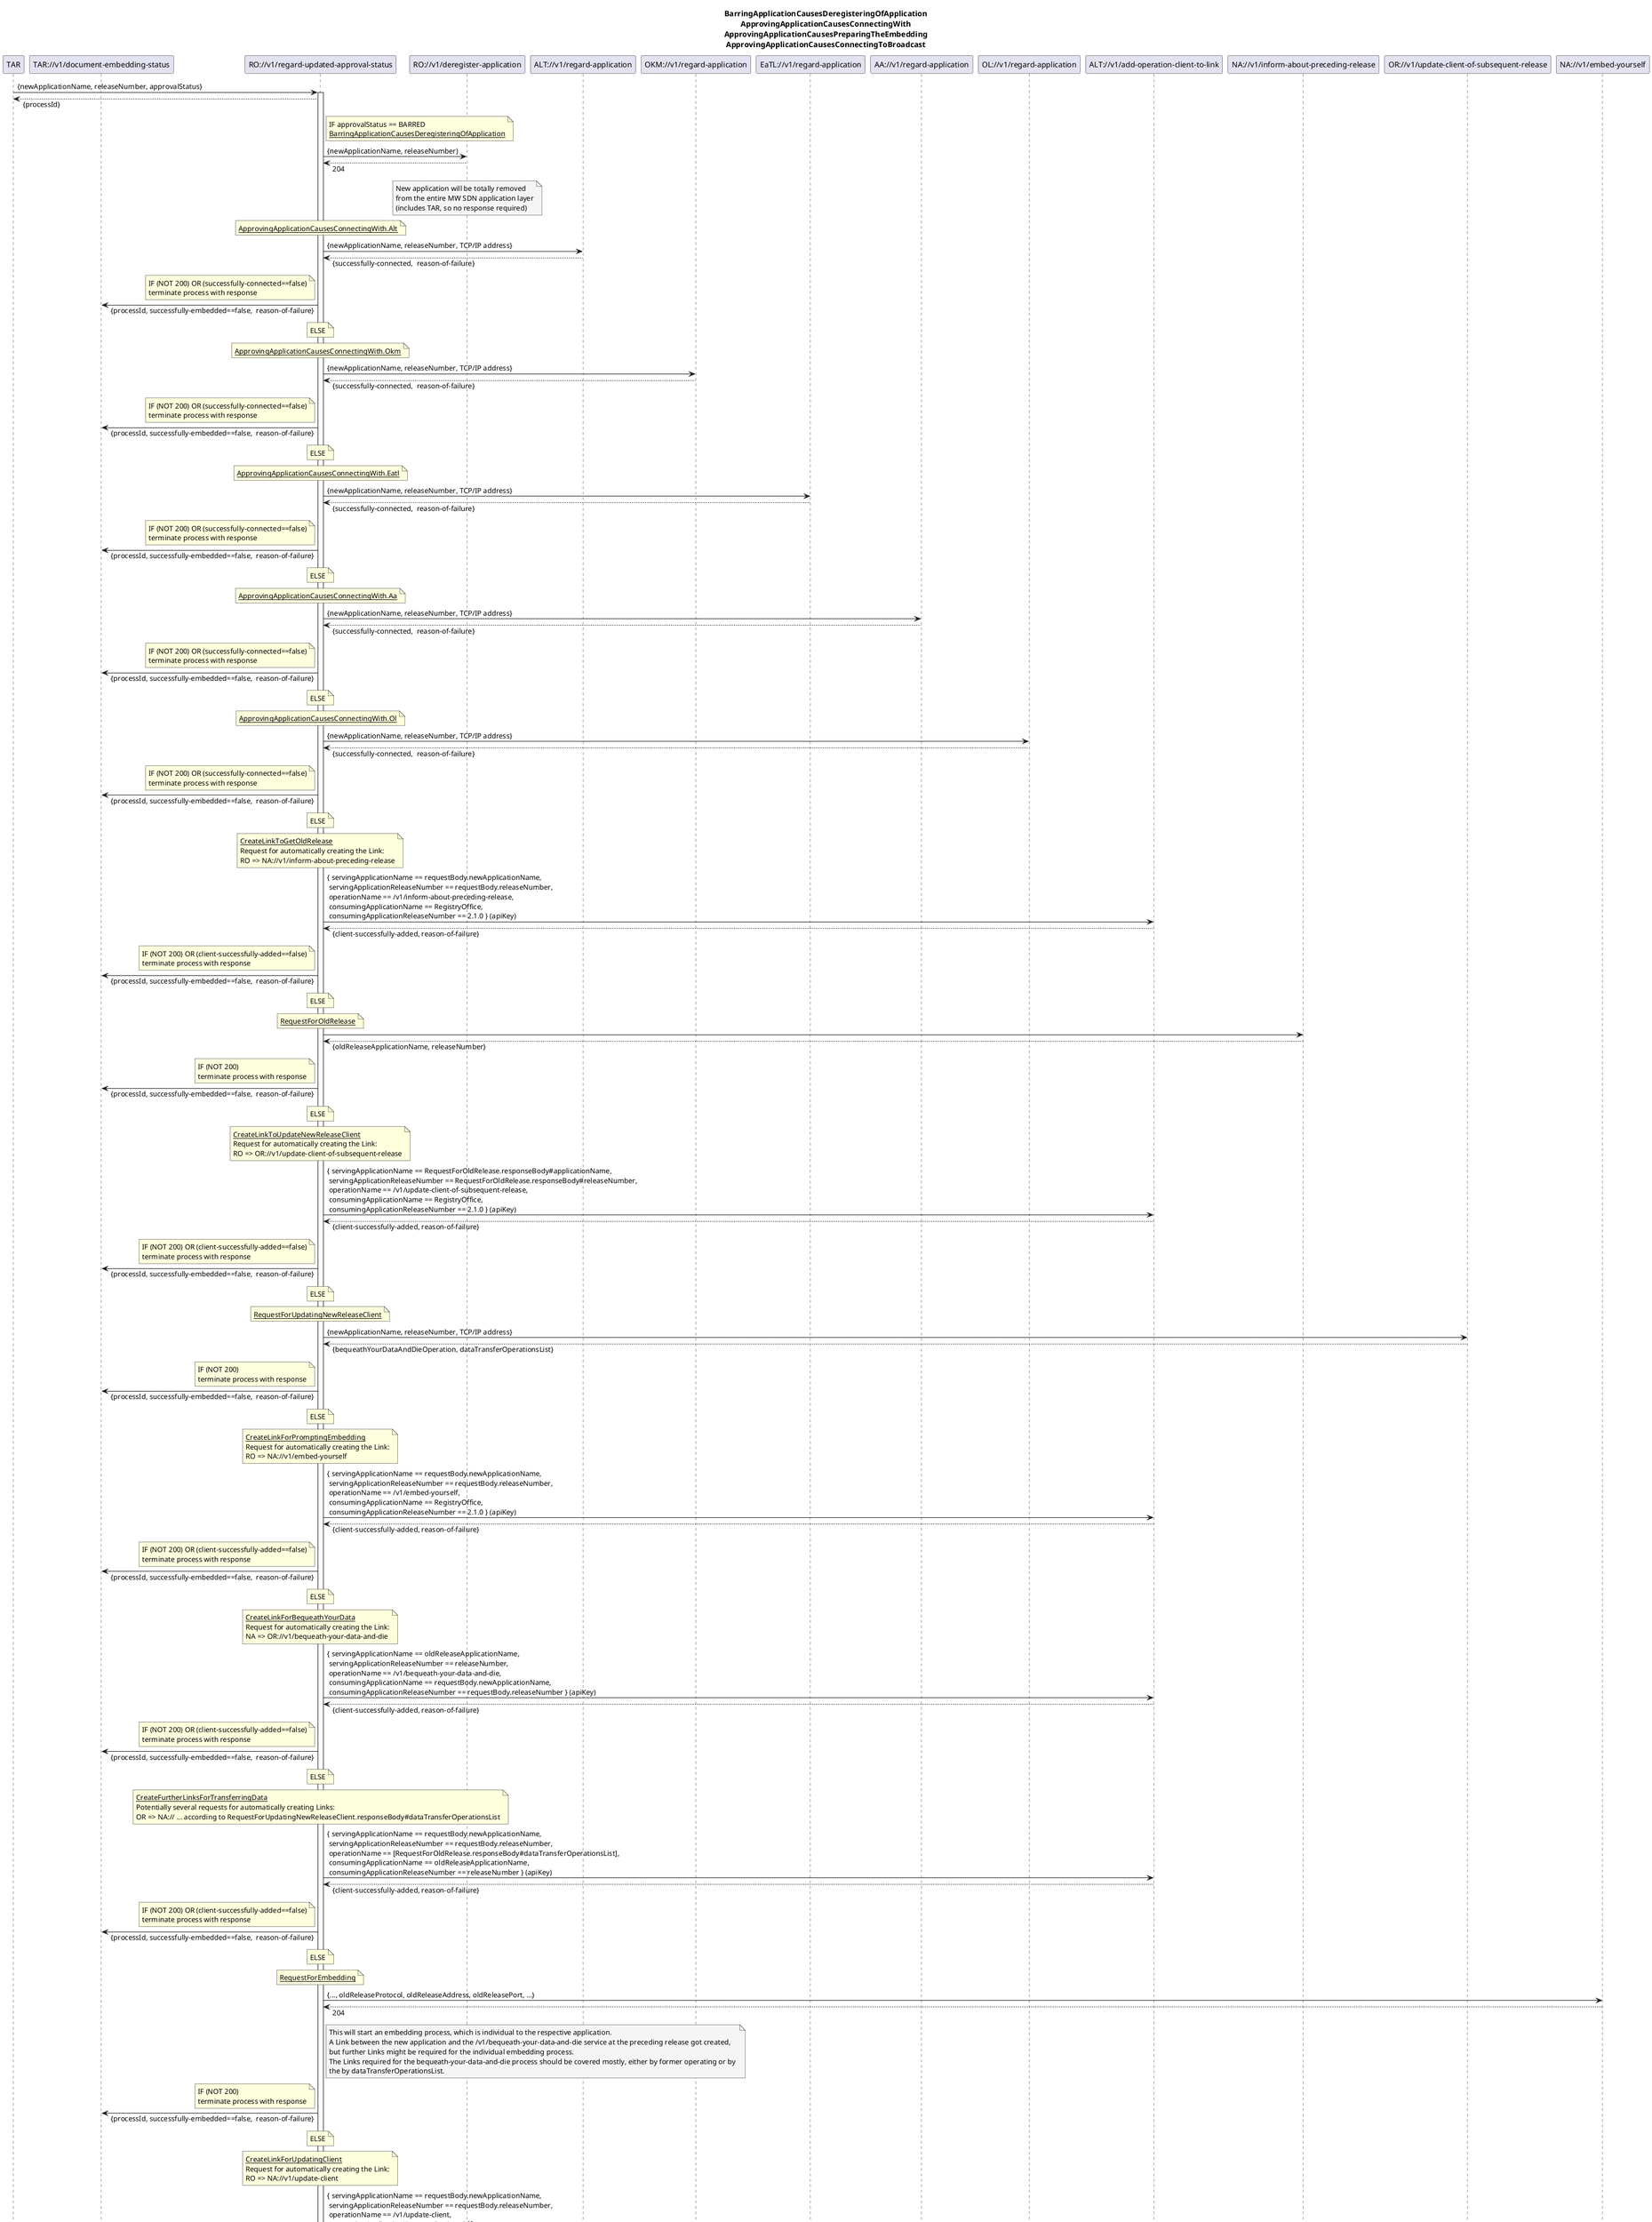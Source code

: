 @startuml is010_regardApprovalStatusCausesSequence
skinparam responseMessageBelowArrow true

title
BarringApplicationCausesDeregisteringOfApplication
ApprovingApplicationCausesConnectingWith
ApprovingApplicationCausesPreparingTheEmbedding
ApprovingApplicationCausesConnectingToBroadcast
end title

participant "TAR" as tar
participant "TAR://v1/document-embedding-status" as tarReceiver
participant "RO://v1/regard-updated-approval-status" as ro

participant "RO://v1/deregister-application" as roDeRegister

participant "ALT://v1/regard-application" as altRegardApplication
participant "OKM://v1/regard-application" as okmRegardApplication
participant "EaTL://v1/regard-application" as eatlRegardApplication
participant "AA://v1/regard-application" as aaRegardApplication
participant "OL://v1/regard-application" as olRegardApplication

participant "ALT://v1/add-operation-client-to-link" as altAddClientToLink
participant "NA://v1/inform-about-preceding-release" as naInformAboutOR
participant "OR://v1/update-client-of-subsequent-release" as orUpdateNR
participant "NA://v1/embed-yourself" as newApplication

tar -> ro : {newApplicationName, releaseNumber, approvalStatus}
activate ro
tar <-- ro : {processId}

note right ro
IF approvalStatus == BARRED
<u>BarringApplicationCausesDeregisteringOfApplication</u>
end note
ro -> roDeRegister : {newApplicationName, releaseNumber)
ro <-- roDeRegister : 204

note over roDeRegister #WhiteSmoke
New application will be totally removed
from the entire MW SDN application layer
(includes TAR, so no response required)
end note

note over ro
<u>ApprovingApplicationCausesConnectingWith.Alt</u>
end note
ro -> altRegardApplication : {newApplicationName, releaseNumber, TCP/IP address}
ro <-- altRegardApplication : {successfully-connected,  reason-of-failure}

note left ro
IF (NOT 200) OR (successfully-connected==false)
terminate process with response
end note
tarReceiver <- ro : {processId, successfully-embedded==false,  reason-of-failure}

note over ro
ELSE
end note

note over ro
<u>ApprovingApplicationCausesConnectingWith.Okm</u>
end note
ro -> okmRegardApplication : {newApplicationName, releaseNumber, TCP/IP address}
ro <-- okmRegardApplication : {successfully-connected,  reason-of-failure}

note left ro
IF (NOT 200) OR (successfully-connected==false)
terminate process with response
end note
tarReceiver <- ro : {processId, successfully-embedded==false,  reason-of-failure}

note over ro
ELSE
end note

note over ro
<u>ApprovingApplicationCausesConnectingWith.Eatl</u>
end note
ro -> eatlRegardApplication : {newApplicationName, releaseNumber, TCP/IP address}
ro <-- eatlRegardApplication : {successfully-connected,  reason-of-failure}

note left ro
IF (NOT 200) OR (successfully-connected==false)
terminate process with response
end note
tarReceiver <- ro : {processId, successfully-embedded==false,  reason-of-failure}

note over ro
ELSE
end note

note over ro
<u>ApprovingApplicationCausesConnectingWith.Aa</u>
end note
ro -> aaRegardApplication : {newApplicationName, releaseNumber, TCP/IP address}
ro <-- aaRegardApplication : {successfully-connected,  reason-of-failure}

note left ro
IF (NOT 200) OR (successfully-connected==false)
terminate process with response
end note
tarReceiver <- ro : {processId, successfully-embedded==false,  reason-of-failure}

note over ro
ELSE
end note

note over ro
<u>ApprovingApplicationCausesConnectingWith.Ol</u>
end note
ro -> olRegardApplication : {newApplicationName, releaseNumber, TCP/IP address}
ro <-- olRegardApplication : {successfully-connected,  reason-of-failure}

note left ro
IF (NOT 200) OR (successfully-connected==false)
terminate process with response
end note
tarReceiver <- ro : {processId, successfully-embedded==false,  reason-of-failure}

note over ro
ELSE
end note

note over ro
<u>CreateLinkToGetOldRelease</u>
Request for automatically creating the Link:
RO => NA://v1/inform-about-preceding-release
end note
ro -> altAddClientToLink : { servingApplicationName == requestBody.newApplicationName,\n servingApplicationReleaseNumber == requestBody.releaseNumber,\n operationName == /v1/inform-about-preceding-release,\n consumingApplicationName == RegistryOffice,\n consumingApplicationReleaseNumber == 2.1.0 } (apiKey)
ro <-- altAddClientToLink : {client-successfully-added, reason-of-failure}

note left ro
IF (NOT 200) OR (client-successfully-added==false)
terminate process with response
end note
tarReceiver <- ro : {processId, successfully-embedded==false,  reason-of-failure}

note over ro
ELSE
end note

note over ro
<u>RequestForOldRelease</u>
end note
ro -> naInformAboutOR
ro <-- naInformAboutOR : {oldReleaseApplicationName, releaseNumber}

note left ro
IF (NOT 200)
terminate process with response
end note
tarReceiver <- ro : {processId, successfully-embedded==false,  reason-of-failure}

note over ro
ELSE
end note

note over ro
<u>CreateLinkToUpdateNewReleaseClient</u>
Request for automatically creating the Link:
RO => OR://v1/update-client-of-subsequent-release
end note
ro -> altAddClientToLink : { servingApplicationName == RequestForOldRelease.responseBody#applicationName,\n servingApplicationReleaseNumber == RequestForOldRelease.responseBody#releaseNumber,\n operationName == /v1/update-client-of-subsequent-release,\n consumingApplicationName == RegistryOffice,\n consumingApplicationReleaseNumber == 2.1.0 } (apiKey)
ro <-- altAddClientToLink : {client-successfully-added, reason-of-failure}

note left ro
IF (NOT 200) OR (client-successfully-added==false)
terminate process with response
end note
tarReceiver <- ro : {processId, successfully-embedded==false,  reason-of-failure}

note over ro
ELSE
end note

note over ro
<u>RequestForUpdatingNewReleaseClient</u>
end note
ro -> orUpdateNR :  {newApplicationName, releaseNumber, TCP/IP address}
ro <-- orUpdateNR : {bequeathYourDataAndDieOperation, dataTransferOperationsList}

note left ro
IF (NOT 200)
terminate process with response
end note
tarReceiver <- ro : {processId, successfully-embedded==false,  reason-of-failure}

note over ro
ELSE
end note

note over ro
<u>CreateLinkForPromptingEmbedding</u>
Request for automatically creating the Link:
RO => NA://v1/embed-yourself
end note
ro -> altAddClientToLink : { servingApplicationName == requestBody.newApplicationName,\n servingApplicationReleaseNumber == requestBody.releaseNumber,\n operationName == /v1/embed-yourself,\n consumingApplicationName == RegistryOffice,\n consumingApplicationReleaseNumber == 2.1.0 } (apiKey)
ro <-- altAddClientToLink : {client-successfully-added, reason-of-failure}

note left ro
IF (NOT 200) OR (client-successfully-added==false)
terminate process with response
end note
tarReceiver <- ro : {processId, successfully-embedded==false,  reason-of-failure}

note over ro
ELSE
end note

note over ro
<u>CreateLinkForBequeathYourData</u>
Request for automatically creating the Link:
NA => OR://v1/bequeath-your-data-and-die
end note
ro -> altAddClientToLink : { servingApplicationName == oldReleaseApplicationName,\n servingApplicationReleaseNumber == releaseNumber,\n operationName == /v1/bequeath-your-data-and-die,\n consumingApplicationName == requestBody.newApplicationName,\n consumingApplicationReleaseNumber == requestBody.releaseNumber } (apiKey)
ro <-- altAddClientToLink : {client-successfully-added, reason-of-failure}

note left ro
IF (NOT 200) OR (client-successfully-added==false)
terminate process with response
end note
tarReceiver <- ro : {processId, successfully-embedded==false,  reason-of-failure}

note over ro
ELSE
end note

note over ro
<u>CreateFurtherLinksForTransferringData</u>
Potentially several requests for automatically creating Links:
OR => NA:// ... according to RequestForUpdatingNewReleaseClient.responseBody#dataTransferOperationsList
end note
ro -> altAddClientToLink : { servingApplicationName == requestBody.newApplicationName,\n servingApplicationReleaseNumber == requestBody.releaseNumber,\n operationName == [RequestForOldRelease.responseBody#dataTransferOperationsList],\n consumingApplicationName == oldReleaseApplicationName,\n consumingApplicationReleaseNumber == releaseNumber } (apiKey)
ro <-- altAddClientToLink : {client-successfully-added, reason-of-failure}

note left ro
IF (NOT 200) OR (client-successfully-added==false)
terminate process with response
end note
tarReceiver <- ro : {processId, successfully-embedded==false,  reason-of-failure}


note over ro
ELSE
end note

note over ro
<u>RequestForEmbedding</u>
end note
ro -> newApplication : {..., oldReleaseProtocol, oldReleaseAddress, oldReleasePort, ...}
ro <-- newApplication : 204

note right ro #WhiteSmoke
This will start an embedding process, which is individual to the respective application.
A Link between the new application and the /v1/bequeath-your-data-and-die service at the preceding release got created,
but further Links might be required for the individual embedding process.
The Links required for the bequeath-your-data-and-die process should be covered mostly, either by former operating or by 
the by dataTransferOperationsList.
end note

note left ro
IF (NOT 200)
terminate process with response
end note
tarReceiver <- ro : {processId, successfully-embedded==false,  reason-of-failure}

note over ro
ELSE
end note


note over ro
<u>CreateLinkForUpdatingClient</u>
Request for automatically creating the Link:
RO => NA://v1/update-client
end note
ro -> altAddClientToLink : { servingApplicationName == requestBody.newApplicationName,\n servingApplicationReleaseNumber == requestBody.releaseNumber,\n operationName == /v1/update-client,\n consumingApplicationName == RegistryOffice,\n consumingApplicationReleaseNumber == 2.1.0 } (apiKey)
ro <-- altAddClientToLink : {client-successfully-added, reason-of-failure}

note left ro
IF (NOT 200) OR (client-successfully-added==false)
terminate process with response
end note
tarReceiver <- ro : {processId, successfully-embedded==false,  reason-of-failure}

note over ro
ELSE
end note

note over ro
<u>CreateLinkForUpdatingOperationClient</u>
Request for automatically creating the Link:
RO => NA://v1/update-operation-client
end note
ro -> altAddClientToLink : { servingApplicationName == requestBody.newApplicationName,\n servingApplicationReleaseNumber == requestBody.releaseNumber,\n operationName == /v1/update-operation-client,\n consumingApplicationName == RegistryOffice,\n consumingApplicationReleaseNumber == 2.1.0 } (apiKey)
ro <-- altAddClientToLink : {client-successfully-added, reason-of-failure}

note left ro
IF (NOT 200) OR (client-successfully-added==false)
terminate process with response
end note
tarReceiver <- ro : {processId, successfully-embedded==false,  reason-of-failure}

note over ro
ELSE
end note

note over ro
<u>CreateLinkForDisposingRemainders</u>
Request for automatically creating the Link:
RO => NA://v1/dispose-remainders-of-deregistered-application
end note
ro -> altAddClientToLink : { servingApplicationName == requestBody.newApplicationName,\n servingApplicationReleaseNumber == requestBody.releaseNumber,\n operationName == /v1/dispose-remainders-of-deregistered-application,\n consumingApplicationName == RegistryOffice,\n consumingApplicationReleaseNumber == 2.1.0 } (apiKey)
ro <-- altAddClientToLink : {client-successfully-added, reason-of-failure}

note left ro
IF (NOT 200) OR (client-successfully-added==false)
terminate process with response
end note
tarReceiver <- ro : {processId, successfully-embedded==false,  reason-of-failure}

note over ro
ELSE
end note
tarReceiver <- ro : {successfully-embedded==true }

deactivate ro

@enduml